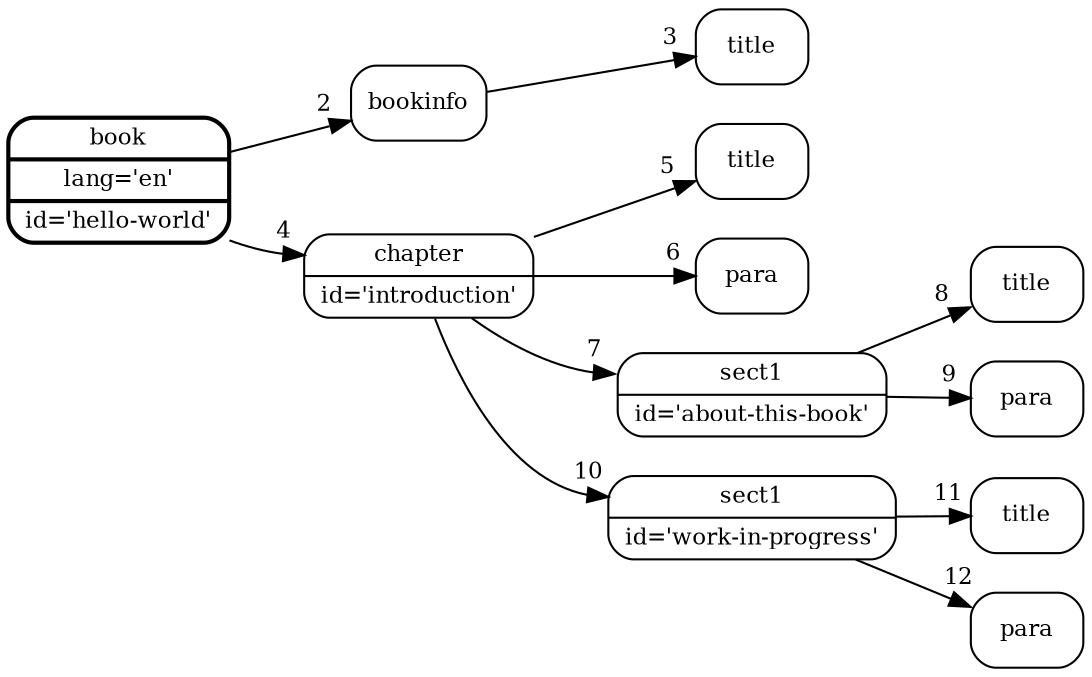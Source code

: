 digraph G {
// Diagram source, tuned for GraphViz 2.38 on Windows
  margin=0.0
  node[fontsize=11.0]
  edge[labeldistance=1.5 labelangle=-45.0 fontsize=11.0]
//
  rankdir=LR
  node[shape=Mrecord]
  struct1[label="<f0>book| lang='en'| id='hello-world' "];
  struct1 [style=bold];
  struct2[label="<f0>bookinfo "];
  struct1 -> struct2:f0 [headlabel="2"]
  struct3[label="<f0>title "];
  struct2 -> struct3:f0 [headlabel="3"]
  struct4[label="<f0>chapter| id='introduction' "];
  struct1 -> struct4:f0 [headlabel="4"]
  struct5[label="<f0>title "];
  struct4 -> struct5:f0 [headlabel="5"]
  struct6[label="<f0>para "];
  struct4 -> struct6:f0 [headlabel="6"]
  struct7[label="<f0>sect1| id='about-this-book' "];
  struct4 -> struct7:f0 [headlabel="7"]
  struct8[label="<f0>title "];
  struct7 -> struct8:f0 [headlabel="8"]
  struct9[label="<f0>para "];
  struct7 -> struct9:f0 [headlabel="9"]
  struct10[label="<f0>sect1| id='work-in-progress' "];
  struct4 -> struct10:f0 [headlabel="10"]
  struct11[label="<f0>title "];
  struct10 -> struct11:f0 [headlabel="11"]
  struct12[label="<f0>para "];
  struct10 -> struct12:f0 [headlabel="12"]
}
